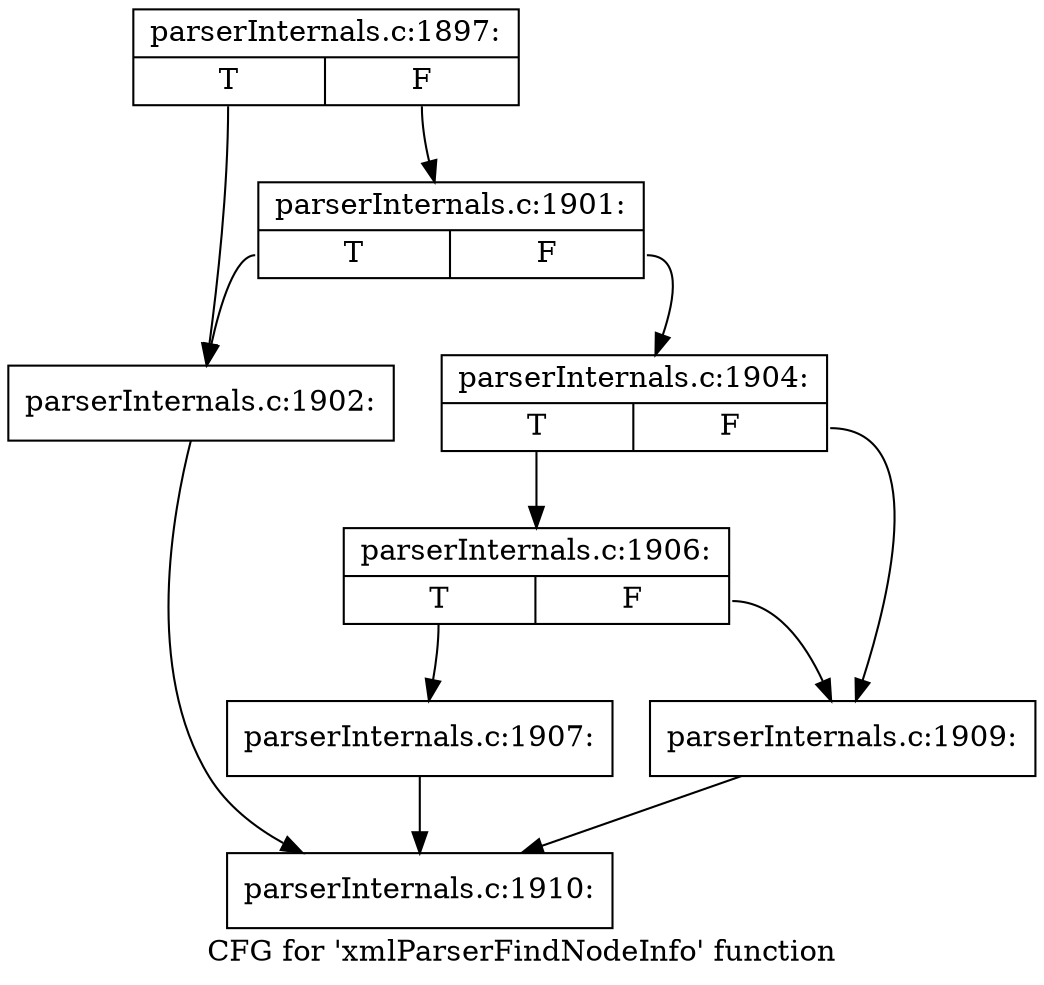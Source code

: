digraph "CFG for 'xmlParserFindNodeInfo' function" {
	label="CFG for 'xmlParserFindNodeInfo' function";

	Node0x4f9a3e0 [shape=record,label="{parserInternals.c:1897:|{<s0>T|<s1>F}}"];
	Node0x4f9a3e0:s0 -> Node0x4f9c030;
	Node0x4f9a3e0:s1 -> Node0x4f9c0d0;
	Node0x4f9c0d0 [shape=record,label="{parserInternals.c:1901:|{<s0>T|<s1>F}}"];
	Node0x4f9c0d0:s0 -> Node0x4f9c030;
	Node0x4f9c0d0:s1 -> Node0x4f9c080;
	Node0x4f9c030 [shape=record,label="{parserInternals.c:1902:}"];
	Node0x4f9c030 -> Node0x4f9aac0;
	Node0x4f9c080 [shape=record,label="{parserInternals.c:1904:|{<s0>T|<s1>F}}"];
	Node0x4f9c080:s0 -> Node0x4f9d570;
	Node0x4f9c080:s1 -> Node0x4f9d520;
	Node0x4f9d570 [shape=record,label="{parserInternals.c:1906:|{<s0>T|<s1>F}}"];
	Node0x4f9d570:s0 -> Node0x4f9d030;
	Node0x4f9d570:s1 -> Node0x4f9d520;
	Node0x4f9d030 [shape=record,label="{parserInternals.c:1907:}"];
	Node0x4f9d030 -> Node0x4f9aac0;
	Node0x4f9d520 [shape=record,label="{parserInternals.c:1909:}"];
	Node0x4f9d520 -> Node0x4f9aac0;
	Node0x4f9aac0 [shape=record,label="{parserInternals.c:1910:}"];
}
